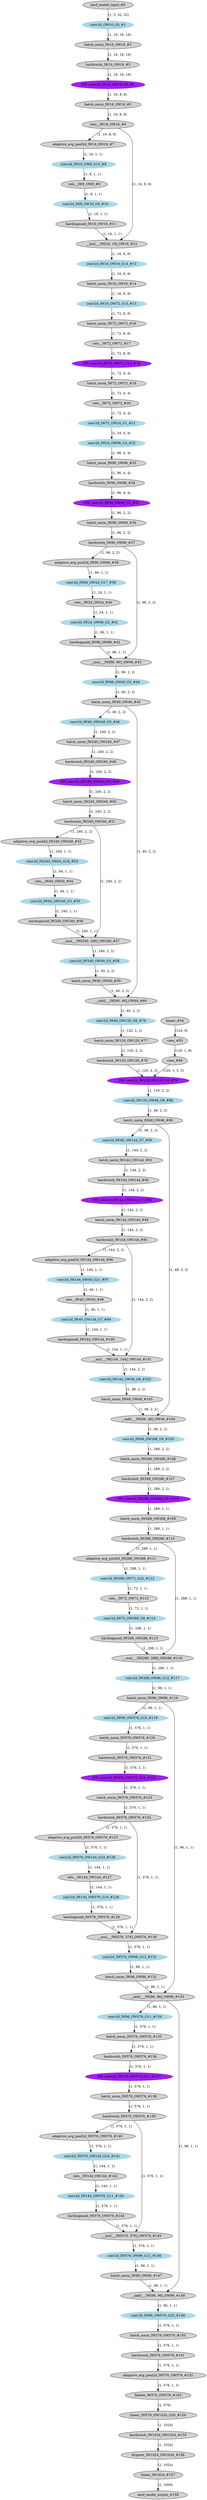 strict digraph  {
"0 /nncf_model_input_0" [id=0, label="nncf_model_input_#0", style=filled, type=nncf_model_input];
"1 MobileNetV3/Sequential[features]/Conv2dNormActivation[0]/NNCFConv2d[0]/conv2d_0" [color=lightblue, id=1, label="conv2d_OW16_G0_#1", style=filled, type=conv2d];
"2 MobileNetV3/Sequential[features]/Conv2dNormActivation[0]/NNCFBatchNorm2d[1]/batch_norm_0" [id=2, label="batch_norm_IW16_OW16_#2", style=filled, type=batch_norm];
"3 MobileNetV3/Sequential[features]/Conv2dNormActivation[0]/Hardswish[2]/hardswish_0" [id=3, label="hardswish_IW16_OW16_#3", style=filled, type=hardswish];
"4 MobileNetV3/Sequential[features]/InvertedResidual[1]/Sequential[block]/Conv2dNormActivation[0]/NNCFConv2d[0]/conv2d_0" [color=purple, id=4, label="DW_conv2d_IW16_OW16_G0_#4", style=filled, type=conv2d];
"5 MobileNetV3/Sequential[features]/InvertedResidual[1]/Sequential[block]/Conv2dNormActivation[0]/NNCFBatchNorm2d[1]/batch_norm_0" [id=5, label="batch_norm_IW16_OW16_#5", style=filled, type=batch_norm];
"6 MobileNetV3/Sequential[features]/InvertedResidual[1]/Sequential[block]/Conv2dNormActivation[0]/ReLU[2]/relu__0" [id=6, label="relu__IW16_OW16_#6", style=filled, type=relu_];
"7 MobileNetV3/Sequential[features]/InvertedResidual[1]/Sequential[block]/SqueezeExcitation[1]/adaptive_avg_pool2d_0" [id=7, label="adaptive_avg_pool2d_IW16_OW16_#7", style=filled, type=adaptive_avg_pool2d];
"8 MobileNetV3/Sequential[features]/InvertedResidual[1]/Sequential[block]/SqueezeExcitation[1]/NNCFConv2d[fc1]/conv2d_0" [color=lightblue, id=8, label="conv2d_IW16_OW8_G13_#8", style=filled, type=conv2d];
"9 MobileNetV3/Sequential[features]/InvertedResidual[1]/Sequential[block]/SqueezeExcitation[1]/ReLU[relu]/relu__0" [id=9, label="relu__IW8_OW8_#9", style=filled, type=relu_];
"10 MobileNetV3/Sequential[features]/InvertedResidual[1]/Sequential[block]/SqueezeExcitation[1]/NNCFConv2d[fc2]/conv2d_0" [color=lightblue, id=10, label="conv2d_IW8_OW16_G0_#10", style=filled, type=conv2d];
"11 MobileNetV3/Sequential[features]/InvertedResidual[1]/Sequential[block]/SqueezeExcitation[1]/hardsigmoid_0" [id=11, label="hardsigmoid_IW16_OW16_#11", style=filled, type=hardsigmoid];
"12 MobileNetV3/Sequential[features]/InvertedResidual[1]/Sequential[block]/SqueezeExcitation[1]/__mul___0" [id=12, label="__mul___IW[16, 16]_OW16_#12", style=filled, type=__mul__];
"13 MobileNetV3/Sequential[features]/InvertedResidual[1]/Sequential[block]/Conv2dNormActivation[2]/NNCFConv2d[0]/conv2d_0" [color=lightblue, id=13, label="conv2d_IW16_OW16_G14_#13", style=filled, type=conv2d];
"14 MobileNetV3/Sequential[features]/InvertedResidual[1]/Sequential[block]/Conv2dNormActivation[2]/NNCFBatchNorm2d[1]/batch_norm_0" [id=14, label="batch_norm_IW16_OW16_#14", style=filled, type=batch_norm];
"15 MobileNetV3/Sequential[features]/InvertedResidual[2]/Sequential[block]/Conv2dNormActivation[0]/NNCFConv2d[0]/conv2d_0" [color=lightblue, id=15, label="conv2d_IW16_OW72_G15_#15", style=filled, type=conv2d];
"16 MobileNetV3/Sequential[features]/InvertedResidual[2]/Sequential[block]/Conv2dNormActivation[0]/NNCFBatchNorm2d[1]/batch_norm_0" [id=16, label="batch_norm_IW72_OW72_#16", style=filled, type=batch_norm];
"17 MobileNetV3/Sequential[features]/InvertedResidual[2]/Sequential[block]/Conv2dNormActivation[0]/ReLU[2]/relu__0" [id=17, label="relu__IW72_OW72_#17", style=filled, type=relu_];
"18 MobileNetV3/Sequential[features]/InvertedResidual[2]/Sequential[block]/Conv2dNormActivation[1]/NNCFConv2d[0]/conv2d_0" [color=purple, id=18, label="DW_conv2d_IW72_OW72_G15_#18", style=filled, type=conv2d];
"19 MobileNetV3/Sequential[features]/InvertedResidual[2]/Sequential[block]/Conv2dNormActivation[1]/NNCFBatchNorm2d[1]/batch_norm_0" [id=19, label="batch_norm_IW72_OW72_#19", style=filled, type=batch_norm];
"20 MobileNetV3/Sequential[features]/InvertedResidual[2]/Sequential[block]/Conv2dNormActivation[1]/ReLU[2]/relu__0" [id=20, label="relu__IW72_OW72_#20", style=filled, type=relu_];
"21 MobileNetV3/Sequential[features]/InvertedResidual[2]/Sequential[block]/Conv2dNormActivation[2]/NNCFConv2d[0]/conv2d_0" [color=lightblue, id=21, label="conv2d_IW72_OW24_G1_#21", style=filled, type=conv2d];
"22 MobileNetV3/Sequential[features]/InvertedResidual[4]/Sequential[block]/Conv2dNormActivation[0]/NNCFConv2d[0]/conv2d_0" [color=lightblue, id=22, label="conv2d_IW24_OW96_G2_#32", style=filled, type=conv2d];
"23 MobileNetV3/Sequential[features]/InvertedResidual[4]/Sequential[block]/Conv2dNormActivation[0]/NNCFBatchNorm2d[1]/batch_norm_0" [id=23, label="batch_norm_IW96_OW96_#33", style=filled, type=batch_norm];
"24 MobileNetV3/Sequential[features]/InvertedResidual[4]/Sequential[block]/Conv2dNormActivation[0]/Hardswish[2]/hardswish_0" [id=24, label="hardswish_IW96_OW96_#34", style=filled, type=hardswish];
"25 MobileNetV3/Sequential[features]/InvertedResidual[4]/Sequential[block]/Conv2dNormActivation[1]/NNCFConv2d[0]/conv2d_0" [color=purple, id=25, label="DW_conv2d_IW96_OW96_G2_#35", style=filled, type=conv2d];
"26 MobileNetV3/Sequential[features]/InvertedResidual[4]/Sequential[block]/Conv2dNormActivation[1]/NNCFBatchNorm2d[1]/batch_norm_0" [id=26, label="batch_norm_IW96_OW96_#36", style=filled, type=batch_norm];
"27 MobileNetV3/Sequential[features]/InvertedResidual[4]/Sequential[block]/Conv2dNormActivation[1]/Hardswish[2]/hardswish_0" [id=27, label="hardswish_IW96_OW96_#37", style=filled, type=hardswish];
"28 MobileNetV3/Sequential[features]/InvertedResidual[4]/Sequential[block]/SqueezeExcitation[2]/adaptive_avg_pool2d_0" [id=28, label="adaptive_avg_pool2d_IW96_OW96_#38", style=filled, type=adaptive_avg_pool2d];
"29 MobileNetV3/Sequential[features]/InvertedResidual[4]/Sequential[block]/SqueezeExcitation[2]/NNCFConv2d[fc1]/conv2d_0" [color=lightblue, id=29, label="conv2d_IW96_OW24_G17_#39", style=filled, type=conv2d];
"30 MobileNetV3/Sequential[features]/InvertedResidual[4]/Sequential[block]/SqueezeExcitation[2]/ReLU[relu]/relu__0" [id=30, label="relu__IW24_OW24_#40", style=filled, type=relu_];
"31 MobileNetV3/Sequential[features]/InvertedResidual[4]/Sequential[block]/SqueezeExcitation[2]/NNCFConv2d[fc2]/conv2d_0" [color=lightblue, id=31, label="conv2d_IW24_OW96_G2_#41", style=filled, type=conv2d];
"32 MobileNetV3/Sequential[features]/InvertedResidual[4]/Sequential[block]/SqueezeExcitation[2]/hardsigmoid_0" [id=32, label="hardsigmoid_IW96_OW96_#42", style=filled, type=hardsigmoid];
"33 MobileNetV3/Sequential[features]/InvertedResidual[4]/Sequential[block]/SqueezeExcitation[2]/__mul___0" [id=33, label="__mul___IW[96, 96]_OW96_#43", style=filled, type=__mul__];
"34 MobileNetV3/Sequential[features]/InvertedResidual[4]/Sequential[block]/Conv2dNormActivation[3]/NNCFConv2d[0]/conv2d_0" [color=lightblue, id=34, label="conv2d_IW96_OW40_G5_#44", style=filled, type=conv2d];
"35 MobileNetV3/Sequential[features]/InvertedResidual[4]/Sequential[block]/Conv2dNormActivation[3]/NNCFBatchNorm2d[1]/batch_norm_0" [id=35, label="batch_norm_IW40_OW40_#45", style=filled, type=batch_norm];
"36 MobileNetV3/Sequential[features]/InvertedResidual[5]/Sequential[block]/Conv2dNormActivation[0]/NNCFConv2d[0]/conv2d_0" [color=lightblue, id=36, label="conv2d_IW40_OW240_G3_#46", style=filled, type=conv2d];
"37 MobileNetV3/Sequential[features]/InvertedResidual[5]/Sequential[block]/Conv2dNormActivation[0]/NNCFBatchNorm2d[1]/batch_norm_0" [id=37, label="batch_norm_IW240_OW240_#47", style=filled, type=batch_norm];
"38 MobileNetV3/Sequential[features]/InvertedResidual[5]/Sequential[block]/Conv2dNormActivation[0]/Hardswish[2]/hardswish_0" [id=38, label="hardswish_IW240_OW240_#48", style=filled, type=hardswish];
"39 MobileNetV3/Sequential[features]/InvertedResidual[5]/Sequential[block]/Conv2dNormActivation[1]/NNCFConv2d[0]/conv2d_0" [color=purple, id=39, label="DW_conv2d_IW240_OW240_G3_#49", style=filled, type=conv2d];
"40 MobileNetV3/Sequential[features]/InvertedResidual[5]/Sequential[block]/Conv2dNormActivation[1]/NNCFBatchNorm2d[1]/batch_norm_0" [id=40, label="batch_norm_IW240_OW240_#50", style=filled, type=batch_norm];
"41 MobileNetV3/Sequential[features]/InvertedResidual[5]/Sequential[block]/Conv2dNormActivation[1]/Hardswish[2]/hardswish_0" [id=41, label="hardswish_IW240_OW240_#51", style=filled, type=hardswish];
"42 MobileNetV3/Sequential[features]/InvertedResidual[5]/Sequential[block]/SqueezeExcitation[2]/adaptive_avg_pool2d_0" [id=42, label="adaptive_avg_pool2d_IW240_OW240_#52", style=filled, type=adaptive_avg_pool2d];
"43 MobileNetV3/Sequential[features]/InvertedResidual[5]/Sequential[block]/SqueezeExcitation[2]/NNCFConv2d[fc1]/conv2d_0" [color=lightblue, id=43, label="conv2d_IW240_OW64_G18_#53", style=filled, type=conv2d];
"44 MobileNetV3/Sequential[features]/InvertedResidual[5]/Sequential[block]/SqueezeExcitation[2]/ReLU[relu]/relu__0" [id=44, label="relu__IW64_OW64_#54", style=filled, type=relu_];
"45 MobileNetV3/Sequential[features]/InvertedResidual[5]/Sequential[block]/SqueezeExcitation[2]/NNCFConv2d[fc2]/conv2d_0" [color=lightblue, id=45, label="conv2d_IW64_OW240_G3_#55", style=filled, type=conv2d];
"46 MobileNetV3/Sequential[features]/InvertedResidual[5]/Sequential[block]/SqueezeExcitation[2]/hardsigmoid_0" [id=46, label="hardsigmoid_IW240_OW240_#56", style=filled, type=hardsigmoid];
"47 MobileNetV3/Sequential[features]/InvertedResidual[5]/Sequential[block]/SqueezeExcitation[2]/__mul___0" [id=47, label="__mul___IW[240, 240]_OW240_#57", style=filled, type=__mul__];
"48 MobileNetV3/Sequential[features]/InvertedResidual[5]/Sequential[block]/Conv2dNormActivation[3]/NNCFConv2d[0]/conv2d_0" [color=lightblue, id=48, label="conv2d_IW240_OW40_G5_#58", style=filled, type=conv2d];
"49 MobileNetV3/Sequential[features]/InvertedResidual[5]/Sequential[block]/Conv2dNormActivation[3]/NNCFBatchNorm2d[1]/batch_norm_0" [id=49, label="batch_norm_IW40_OW40_#59", style=filled, type=batch_norm];
"50 MobileNetV3/Sequential[features]/InvertedResidual[5]/__iadd___0" [id=50, label="__iadd___IW[40, 40]_OW40_#60", style=filled, type=__iadd__];
"51 MobileNetV3/Sequential[features]/InvertedResidual[7]/Sequential[block]/Conv2dNormActivation[0]/NNCFConv2d[0]/conv2d_0" [color=lightblue, id=51, label="conv2d_IW40_OW120_G6_#76", style=filled, type=conv2d];
"52 MobileNetV3/Sequential[features]/InvertedResidual[7]/Sequential[block]/Conv2dNormActivation[0]/NNCFBatchNorm2d[1]/batch_norm_0" [id=52, label="batch_norm_IW120_OW120_#77", style=filled, type=batch_norm];
"53 MobileNetV3/Sequential[features]/InvertedResidual[7]/Sequential[block]/Conv2dNormActivation[0]/Hardswish[2]/hardswish_0" [id=53, label="hardswish_IW120_OW120_#78", style=filled, type=hardswish];
"54 MobileNetV3/Sequential[features]/InvertedResidual[7]/Sequential[block]/Conv2dNormActivation[1]/NNCFConv2d[0]/ModuleDict[pre_ops]/UpdateWeight[3]/ElasticKernelConv2DOp[op]/linear_0" [id=54, label="linear_#54", style=filled, type=linear];
"55 MobileNetV3/Sequential[features]/InvertedResidual[7]/Sequential[block]/Conv2dNormActivation[1]/NNCFConv2d[0]/ModuleDict[pre_ops]/UpdateWeight[3]/ElasticKernelConv2DOp[op]/view_0" [id=55, label="view_#55", style=filled, type=view];
"56 MobileNetV3/Sequential[features]/InvertedResidual[7]/Sequential[block]/Conv2dNormActivation[1]/NNCFConv2d[0]/ModuleDict[pre_ops]/UpdateWeight[3]/ElasticKernelConv2DOp[op]/view_1" [id=56, label="view_#56", style=filled, type=view];
"57 MobileNetV3/Sequential[features]/InvertedResidual[7]/Sequential[block]/Conv2dNormActivation[1]/NNCFConv2d[0]/conv2d_0" [color=purple, id=57, label="DW_conv2d_IW120_OW120_G6_#79", style=filled, type=conv2d];
"58 MobileNetV3/Sequential[features]/InvertedResidual[7]/Sequential[block]/Conv2dNormActivation[3]/NNCFConv2d[0]/conv2d_0" [color=lightblue, id=58, label="conv2d_IW120_OW48_G8_#88", style=filled, type=conv2d];
"59 MobileNetV3/Sequential[features]/InvertedResidual[7]/Sequential[block]/Conv2dNormActivation[3]/NNCFBatchNorm2d[1]/batch_norm_0" [id=59, label="batch_norm_IW48_OW48_#89", style=filled, type=batch_norm];
"60 MobileNetV3/Sequential[features]/InvertedResidual[8]/Sequential[block]/Conv2dNormActivation[0]/NNCFConv2d[0]/conv2d_0" [color=lightblue, id=60, label="conv2d_IW48_OW144_G7_#90", style=filled, type=conv2d];
"61 MobileNetV3/Sequential[features]/InvertedResidual[8]/Sequential[block]/Conv2dNormActivation[0]/NNCFBatchNorm2d[1]/batch_norm_0" [id=61, label="batch_norm_IW144_OW144_#91", style=filled, type=batch_norm];
"62 MobileNetV3/Sequential[features]/InvertedResidual[8]/Sequential[block]/Conv2dNormActivation[0]/Hardswish[2]/hardswish_0" [id=62, label="hardswish_IW144_OW144_#92", style=filled, type=hardswish];
"63 MobileNetV3/Sequential[features]/InvertedResidual[8]/Sequential[block]/Conv2dNormActivation[1]/NNCFConv2d[0]/conv2d_0" [color=purple, id=63, label="DW_conv2d_IW144_OW144_G7_#93", style=filled, type=conv2d];
"64 MobileNetV3/Sequential[features]/InvertedResidual[8]/Sequential[block]/Conv2dNormActivation[1]/NNCFBatchNorm2d[1]/batch_norm_0" [id=64, label="batch_norm_IW144_OW144_#94", style=filled, type=batch_norm];
"65 MobileNetV3/Sequential[features]/InvertedResidual[8]/Sequential[block]/Conv2dNormActivation[1]/Hardswish[2]/hardswish_0" [id=65, label="hardswish_IW144_OW144_#95", style=filled, type=hardswish];
"66 MobileNetV3/Sequential[features]/InvertedResidual[8]/Sequential[block]/SqueezeExcitation[2]/adaptive_avg_pool2d_0" [id=66, label="adaptive_avg_pool2d_IW144_OW144_#96", style=filled, type=adaptive_avg_pool2d];
"67 MobileNetV3/Sequential[features]/InvertedResidual[8]/Sequential[block]/SqueezeExcitation[2]/NNCFConv2d[fc1]/conv2d_0" [color=lightblue, id=67, label="conv2d_IW144_OW40_G21_#97", style=filled, type=conv2d];
"68 MobileNetV3/Sequential[features]/InvertedResidual[8]/Sequential[block]/SqueezeExcitation[2]/ReLU[relu]/relu__0" [id=68, label="relu__IW40_OW40_#98", style=filled, type=relu_];
"69 MobileNetV3/Sequential[features]/InvertedResidual[8]/Sequential[block]/SqueezeExcitation[2]/NNCFConv2d[fc2]/conv2d_0" [color=lightblue, id=69, label="conv2d_IW40_OW144_G7_#99", style=filled, type=conv2d];
"70 MobileNetV3/Sequential[features]/InvertedResidual[8]/Sequential[block]/SqueezeExcitation[2]/hardsigmoid_0" [id=70, label="hardsigmoid_IW144_OW144_#100", style=filled, type=hardsigmoid];
"71 MobileNetV3/Sequential[features]/InvertedResidual[8]/Sequential[block]/SqueezeExcitation[2]/__mul___0" [id=71, label="__mul___IW[144, 144]_OW144_#101", style=filled, type=__mul__];
"72 MobileNetV3/Sequential[features]/InvertedResidual[8]/Sequential[block]/Conv2dNormActivation[3]/NNCFConv2d[0]/conv2d_0" [color=lightblue, id=72, label="conv2d_IW144_OW48_G8_#102", style=filled, type=conv2d];
"73 MobileNetV3/Sequential[features]/InvertedResidual[8]/Sequential[block]/Conv2dNormActivation[3]/NNCFBatchNorm2d[1]/batch_norm_0" [id=73, label="batch_norm_IW48_OW48_#103", style=filled, type=batch_norm];
"74 MobileNetV3/Sequential[features]/InvertedResidual[8]/__iadd___0" [id=74, label="__iadd___IW[48, 48]_OW48_#104", style=filled, type=__iadd__];
"75 MobileNetV3/Sequential[features]/InvertedResidual[9]/Sequential[block]/Conv2dNormActivation[0]/NNCFConv2d[0]/conv2d_0" [color=lightblue, id=75, label="conv2d_IW48_OW288_G9_#105", style=filled, type=conv2d];
"76 MobileNetV3/Sequential[features]/InvertedResidual[9]/Sequential[block]/Conv2dNormActivation[0]/NNCFBatchNorm2d[1]/batch_norm_0" [id=76, label="batch_norm_IW288_OW288_#106", style=filled, type=batch_norm];
"77 MobileNetV3/Sequential[features]/InvertedResidual[9]/Sequential[block]/Conv2dNormActivation[0]/Hardswish[2]/hardswish_0" [id=77, label="hardswish_IW288_OW288_#107", style=filled, type=hardswish];
"78 MobileNetV3/Sequential[features]/InvertedResidual[9]/Sequential[block]/Conv2dNormActivation[1]/NNCFConv2d[0]/conv2d_0" [color=purple, id=78, label="DW_conv2d_IW288_OW288_G9_#108", style=filled, type=conv2d];
"79 MobileNetV3/Sequential[features]/InvertedResidual[9]/Sequential[block]/Conv2dNormActivation[1]/NNCFBatchNorm2d[1]/batch_norm_0" [id=79, label="batch_norm_IW288_OW288_#109", style=filled, type=batch_norm];
"80 MobileNetV3/Sequential[features]/InvertedResidual[9]/Sequential[block]/Conv2dNormActivation[1]/Hardswish[2]/hardswish_0" [id=80, label="hardswish_IW288_OW288_#110", style=filled, type=hardswish];
"81 MobileNetV3/Sequential[features]/InvertedResidual[9]/Sequential[block]/SqueezeExcitation[2]/adaptive_avg_pool2d_0" [id=81, label="adaptive_avg_pool2d_IW288_OW288_#111", style=filled, type=adaptive_avg_pool2d];
"82 MobileNetV3/Sequential[features]/InvertedResidual[9]/Sequential[block]/SqueezeExcitation[2]/NNCFConv2d[fc1]/conv2d_0" [color=lightblue, id=82, label="conv2d_IW288_OW72_G22_#112", style=filled, type=conv2d];
"83 MobileNetV3/Sequential[features]/InvertedResidual[9]/Sequential[block]/SqueezeExcitation[2]/ReLU[relu]/relu__0" [id=83, label="relu__IW72_OW72_#113", style=filled, type=relu_];
"84 MobileNetV3/Sequential[features]/InvertedResidual[9]/Sequential[block]/SqueezeExcitation[2]/NNCFConv2d[fc2]/conv2d_0" [color=lightblue, id=84, label="conv2d_IW72_OW288_G9_#114", style=filled, type=conv2d];
"85 MobileNetV3/Sequential[features]/InvertedResidual[9]/Sequential[block]/SqueezeExcitation[2]/hardsigmoid_0" [id=85, label="hardsigmoid_IW288_OW288_#115", style=filled, type=hardsigmoid];
"86 MobileNetV3/Sequential[features]/InvertedResidual[9]/Sequential[block]/SqueezeExcitation[2]/__mul___0" [id=86, label="__mul___IW[288, 288]_OW288_#116", style=filled, type=__mul__];
"87 MobileNetV3/Sequential[features]/InvertedResidual[9]/Sequential[block]/Conv2dNormActivation[3]/NNCFConv2d[0]/conv2d_0" [color=lightblue, id=87, label="conv2d_IW288_OW96_G12_#117", style=filled, type=conv2d];
"88 MobileNetV3/Sequential[features]/InvertedResidual[9]/Sequential[block]/Conv2dNormActivation[3]/NNCFBatchNorm2d[1]/batch_norm_0" [id=88, label="batch_norm_IW96_OW96_#118", style=filled, type=batch_norm];
"89 MobileNetV3/Sequential[features]/InvertedResidual[10]/Sequential[block]/Conv2dNormActivation[0]/NNCFConv2d[0]/conv2d_0" [color=lightblue, id=89, label="conv2d_IW96_OW576_G10_#119", style=filled, type=conv2d];
"90 MobileNetV3/Sequential[features]/InvertedResidual[10]/Sequential[block]/Conv2dNormActivation[0]/NNCFBatchNorm2d[1]/batch_norm_0" [id=90, label="batch_norm_IW576_OW576_#120", style=filled, type=batch_norm];
"91 MobileNetV3/Sequential[features]/InvertedResidual[10]/Sequential[block]/Conv2dNormActivation[0]/Hardswish[2]/hardswish_0" [id=91, label="hardswish_IW576_OW576_#121", style=filled, type=hardswish];
"92 MobileNetV3/Sequential[features]/InvertedResidual[10]/Sequential[block]/Conv2dNormActivation[1]/NNCFConv2d[0]/conv2d_0" [color=purple, id=92, label="DW_conv2d_IW576_OW576_G10_#122", style=filled, type=conv2d];
"93 MobileNetV3/Sequential[features]/InvertedResidual[10]/Sequential[block]/Conv2dNormActivation[1]/NNCFBatchNorm2d[1]/batch_norm_0" [id=93, label="batch_norm_IW576_OW576_#123", style=filled, type=batch_norm];
"94 MobileNetV3/Sequential[features]/InvertedResidual[10]/Sequential[block]/Conv2dNormActivation[1]/Hardswish[2]/hardswish_0" [id=94, label="hardswish_IW576_OW576_#124", style=filled, type=hardswish];
"95 MobileNetV3/Sequential[features]/InvertedResidual[10]/Sequential[block]/SqueezeExcitation[2]/adaptive_avg_pool2d_0" [id=95, label="adaptive_avg_pool2d_IW576_OW576_#125", style=filled, type=adaptive_avg_pool2d];
"96 MobileNetV3/Sequential[features]/InvertedResidual[10]/Sequential[block]/SqueezeExcitation[2]/NNCFConv2d[fc1]/conv2d_0" [color=lightblue, id=96, label="conv2d_IW576_OW144_G23_#126", style=filled, type=conv2d];
"97 MobileNetV3/Sequential[features]/InvertedResidual[10]/Sequential[block]/SqueezeExcitation[2]/ReLU[relu]/relu__0" [id=97, label="relu__IW144_OW144_#127", style=filled, type=relu_];
"98 MobileNetV3/Sequential[features]/InvertedResidual[10]/Sequential[block]/SqueezeExcitation[2]/NNCFConv2d[fc2]/conv2d_0" [color=lightblue, id=98, label="conv2d_IW144_OW576_G10_#128", style=filled, type=conv2d];
"99 MobileNetV3/Sequential[features]/InvertedResidual[10]/Sequential[block]/SqueezeExcitation[2]/hardsigmoid_0" [id=99, label="hardsigmoid_IW576_OW576_#129", style=filled, type=hardsigmoid];
"100 MobileNetV3/Sequential[features]/InvertedResidual[10]/Sequential[block]/SqueezeExcitation[2]/__mul___0" [id=100, label="__mul___IW[576, 576]_OW576_#130", style=filled, type=__mul__];
"101 MobileNetV3/Sequential[features]/InvertedResidual[10]/Sequential[block]/Conv2dNormActivation[3]/NNCFConv2d[0]/conv2d_0" [color=lightblue, id=101, label="conv2d_IW576_OW96_G12_#131", style=filled, type=conv2d];
"102 MobileNetV3/Sequential[features]/InvertedResidual[10]/Sequential[block]/Conv2dNormActivation[3]/NNCFBatchNorm2d[1]/batch_norm_0" [id=102, label="batch_norm_IW96_OW96_#132", style=filled, type=batch_norm];
"103 MobileNetV3/Sequential[features]/InvertedResidual[10]/__iadd___0" [id=103, label="__iadd___IW[96, 96]_OW96_#133", style=filled, type=__iadd__];
"104 MobileNetV3/Sequential[features]/InvertedResidual[11]/Sequential[block]/Conv2dNormActivation[0]/NNCFConv2d[0]/conv2d_0" [color=lightblue, id=104, label="conv2d_IW96_OW576_G11_#134", style=filled, type=conv2d];
"105 MobileNetV3/Sequential[features]/InvertedResidual[11]/Sequential[block]/Conv2dNormActivation[0]/NNCFBatchNorm2d[1]/batch_norm_0" [id=105, label="batch_norm_IW576_OW576_#135", style=filled, type=batch_norm];
"106 MobileNetV3/Sequential[features]/InvertedResidual[11]/Sequential[block]/Conv2dNormActivation[0]/Hardswish[2]/hardswish_0" [id=106, label="hardswish_IW576_OW576_#136", style=filled, type=hardswish];
"107 MobileNetV3/Sequential[features]/InvertedResidual[11]/Sequential[block]/Conv2dNormActivation[1]/NNCFConv2d[0]/conv2d_0" [color=purple, id=107, label="DW_conv2d_IW576_OW576_G11_#137", style=filled, type=conv2d];
"108 MobileNetV3/Sequential[features]/InvertedResidual[11]/Sequential[block]/Conv2dNormActivation[1]/NNCFBatchNorm2d[1]/batch_norm_0" [id=108, label="batch_norm_IW576_OW576_#138", style=filled, type=batch_norm];
"109 MobileNetV3/Sequential[features]/InvertedResidual[11]/Sequential[block]/Conv2dNormActivation[1]/Hardswish[2]/hardswish_0" [id=109, label="hardswish_IW576_OW576_#139", style=filled, type=hardswish];
"110 MobileNetV3/Sequential[features]/InvertedResidual[11]/Sequential[block]/SqueezeExcitation[2]/adaptive_avg_pool2d_0" [id=110, label="adaptive_avg_pool2d_IW576_OW576_#140", style=filled, type=adaptive_avg_pool2d];
"111 MobileNetV3/Sequential[features]/InvertedResidual[11]/Sequential[block]/SqueezeExcitation[2]/NNCFConv2d[fc1]/conv2d_0" [color=lightblue, id=111, label="conv2d_IW576_OW144_G24_#141", style=filled, type=conv2d];
"112 MobileNetV3/Sequential[features]/InvertedResidual[11]/Sequential[block]/SqueezeExcitation[2]/ReLU[relu]/relu__0" [id=112, label="relu__IW144_OW144_#142", style=filled, type=relu_];
"113 MobileNetV3/Sequential[features]/InvertedResidual[11]/Sequential[block]/SqueezeExcitation[2]/NNCFConv2d[fc2]/conv2d_0" [color=lightblue, id=113, label="conv2d_IW144_OW576_G11_#143", style=filled, type=conv2d];
"114 MobileNetV3/Sequential[features]/InvertedResidual[11]/Sequential[block]/SqueezeExcitation[2]/hardsigmoid_0" [id=114, label="hardsigmoid_IW576_OW576_#144", style=filled, type=hardsigmoid];
"115 MobileNetV3/Sequential[features]/InvertedResidual[11]/Sequential[block]/SqueezeExcitation[2]/__mul___0" [id=115, label="__mul___IW[576, 576]_OW576_#145", style=filled, type=__mul__];
"116 MobileNetV3/Sequential[features]/InvertedResidual[11]/Sequential[block]/Conv2dNormActivation[3]/NNCFConv2d[0]/conv2d_0" [color=lightblue, id=116, label="conv2d_IW576_OW96_G12_#146", style=filled, type=conv2d];
"117 MobileNetV3/Sequential[features]/InvertedResidual[11]/Sequential[block]/Conv2dNormActivation[3]/NNCFBatchNorm2d[1]/batch_norm_0" [id=117, label="batch_norm_IW96_OW96_#147", style=filled, type=batch_norm];
"118 MobileNetV3/Sequential[features]/InvertedResidual[11]/__iadd___0" [id=118, label="__iadd___IW[96, 96]_OW96_#148", style=filled, type=__iadd__];
"119 MobileNetV3/Sequential[features]/Conv2dNormActivation[12]/NNCFConv2d[0]/conv2d_0" [color=lightblue, id=119, label="conv2d_IW96_OW576_G25_#149", style=filled, type=conv2d];
"120 MobileNetV3/Sequential[features]/Conv2dNormActivation[12]/NNCFBatchNorm2d[1]/batch_norm_0" [id=120, label="batch_norm_IW576_OW576_#150", style=filled, type=batch_norm];
"121 MobileNetV3/Sequential[features]/Conv2dNormActivation[12]/Hardswish[2]/hardswish_0" [id=121, label="hardswish_IW576_OW576_#151", style=filled, type=hardswish];
"122 MobileNetV3/AdaptiveAvgPool2d[avgpool]/adaptive_avg_pool2d_0" [id=122, label="adaptive_avg_pool2d_IW576_OW576_#152", style=filled, type=adaptive_avg_pool2d];
"123 MobileNetV3/flatten_0" [id=123, label="flatten_IW576_OW576_#153", style=filled, type=flatten];
"124 MobileNetV3/Sequential[classifier]/NNCFLinear[0]/linear_0" [id=124, label="linear_IW576_OW1024_G26_#154", style=filled, type=linear];
"125 MobileNetV3/Sequential[classifier]/Hardswish[1]/hardswish_0" [id=125, label="hardswish_IW1024_OW1024_#155", style=filled, type=hardswish];
"126 MobileNetV3/Sequential[classifier]/Dropout[2]/dropout_0" [id=126, label="dropout_IW1024_OW1024_#156", style=filled, type=dropout];
"127 MobileNetV3/Sequential[classifier]/NNCFLinear[3]/linear_0" [id=127, label="linear_IW1024_#157", style=filled, type=linear];
"128 /nncf_model_output_0" [id=128, label="nncf_model_output_#158", style=filled, type=nncf_model_output];
"0 /nncf_model_input_0" -> "1 MobileNetV3/Sequential[features]/Conv2dNormActivation[0]/NNCFConv2d[0]/conv2d_0"  [label="(1, 3, 32, 32)", style=solid];
"1 MobileNetV3/Sequential[features]/Conv2dNormActivation[0]/NNCFConv2d[0]/conv2d_0" -> "2 MobileNetV3/Sequential[features]/Conv2dNormActivation[0]/NNCFBatchNorm2d[1]/batch_norm_0"  [label="(1, 16, 16, 16)", style=solid];
"2 MobileNetV3/Sequential[features]/Conv2dNormActivation[0]/NNCFBatchNorm2d[1]/batch_norm_0" -> "3 MobileNetV3/Sequential[features]/Conv2dNormActivation[0]/Hardswish[2]/hardswish_0"  [label="(1, 16, 16, 16)", style=solid];
"3 MobileNetV3/Sequential[features]/Conv2dNormActivation[0]/Hardswish[2]/hardswish_0" -> "4 MobileNetV3/Sequential[features]/InvertedResidual[1]/Sequential[block]/Conv2dNormActivation[0]/NNCFConv2d[0]/conv2d_0"  [label="(1, 16, 16, 16)", style=solid];
"4 MobileNetV3/Sequential[features]/InvertedResidual[1]/Sequential[block]/Conv2dNormActivation[0]/NNCFConv2d[0]/conv2d_0" -> "5 MobileNetV3/Sequential[features]/InvertedResidual[1]/Sequential[block]/Conv2dNormActivation[0]/NNCFBatchNorm2d[1]/batch_norm_0"  [label="(1, 16, 8, 8)", style=solid];
"5 MobileNetV3/Sequential[features]/InvertedResidual[1]/Sequential[block]/Conv2dNormActivation[0]/NNCFBatchNorm2d[1]/batch_norm_0" -> "6 MobileNetV3/Sequential[features]/InvertedResidual[1]/Sequential[block]/Conv2dNormActivation[0]/ReLU[2]/relu__0"  [label="(1, 16, 8, 8)", style=solid];
"6 MobileNetV3/Sequential[features]/InvertedResidual[1]/Sequential[block]/Conv2dNormActivation[0]/ReLU[2]/relu__0" -> "7 MobileNetV3/Sequential[features]/InvertedResidual[1]/Sequential[block]/SqueezeExcitation[1]/adaptive_avg_pool2d_0"  [label="(1, 16, 8, 8)", style=solid];
"7 MobileNetV3/Sequential[features]/InvertedResidual[1]/Sequential[block]/SqueezeExcitation[1]/adaptive_avg_pool2d_0" -> "8 MobileNetV3/Sequential[features]/InvertedResidual[1]/Sequential[block]/SqueezeExcitation[1]/NNCFConv2d[fc1]/conv2d_0"  [label="(1, 16, 1, 1)", style=solid];
"8 MobileNetV3/Sequential[features]/InvertedResidual[1]/Sequential[block]/SqueezeExcitation[1]/NNCFConv2d[fc1]/conv2d_0" -> "9 MobileNetV3/Sequential[features]/InvertedResidual[1]/Sequential[block]/SqueezeExcitation[1]/ReLU[relu]/relu__0"  [label="(1, 8, 1, 1)", style=solid];
"6 MobileNetV3/Sequential[features]/InvertedResidual[1]/Sequential[block]/Conv2dNormActivation[0]/ReLU[2]/relu__0" -> "12 MobileNetV3/Sequential[features]/InvertedResidual[1]/Sequential[block]/SqueezeExcitation[1]/__mul___0"  [label="(1, 16, 8, 8)", style=solid];
"9 MobileNetV3/Sequential[features]/InvertedResidual[1]/Sequential[block]/SqueezeExcitation[1]/ReLU[relu]/relu__0" -> "10 MobileNetV3/Sequential[features]/InvertedResidual[1]/Sequential[block]/SqueezeExcitation[1]/NNCFConv2d[fc2]/conv2d_0"  [label="(1, 8, 1, 1)", style=solid];
"10 MobileNetV3/Sequential[features]/InvertedResidual[1]/Sequential[block]/SqueezeExcitation[1]/NNCFConv2d[fc2]/conv2d_0" -> "11 MobileNetV3/Sequential[features]/InvertedResidual[1]/Sequential[block]/SqueezeExcitation[1]/hardsigmoid_0"  [label="(1, 16, 1, 1)", style=solid];
"11 MobileNetV3/Sequential[features]/InvertedResidual[1]/Sequential[block]/SqueezeExcitation[1]/hardsigmoid_0" -> "12 MobileNetV3/Sequential[features]/InvertedResidual[1]/Sequential[block]/SqueezeExcitation[1]/__mul___0"  [label="(1, 16, 1, 1)", style=solid];
"12 MobileNetV3/Sequential[features]/InvertedResidual[1]/Sequential[block]/SqueezeExcitation[1]/__mul___0" -> "13 MobileNetV3/Sequential[features]/InvertedResidual[1]/Sequential[block]/Conv2dNormActivation[2]/NNCFConv2d[0]/conv2d_0"  [label="(1, 16, 8, 8)", style=solid];
"13 MobileNetV3/Sequential[features]/InvertedResidual[1]/Sequential[block]/Conv2dNormActivation[2]/NNCFConv2d[0]/conv2d_0" -> "14 MobileNetV3/Sequential[features]/InvertedResidual[1]/Sequential[block]/Conv2dNormActivation[2]/NNCFBatchNorm2d[1]/batch_norm_0"  [label="(1, 16, 8, 8)", style=solid];
"14 MobileNetV3/Sequential[features]/InvertedResidual[1]/Sequential[block]/Conv2dNormActivation[2]/NNCFBatchNorm2d[1]/batch_norm_0" -> "15 MobileNetV3/Sequential[features]/InvertedResidual[2]/Sequential[block]/Conv2dNormActivation[0]/NNCFConv2d[0]/conv2d_0"  [label="(1, 16, 8, 8)", style=solid];
"15 MobileNetV3/Sequential[features]/InvertedResidual[2]/Sequential[block]/Conv2dNormActivation[0]/NNCFConv2d[0]/conv2d_0" -> "16 MobileNetV3/Sequential[features]/InvertedResidual[2]/Sequential[block]/Conv2dNormActivation[0]/NNCFBatchNorm2d[1]/batch_norm_0"  [label="(1, 72, 8, 8)", style=solid];
"16 MobileNetV3/Sequential[features]/InvertedResidual[2]/Sequential[block]/Conv2dNormActivation[0]/NNCFBatchNorm2d[1]/batch_norm_0" -> "17 MobileNetV3/Sequential[features]/InvertedResidual[2]/Sequential[block]/Conv2dNormActivation[0]/ReLU[2]/relu__0"  [label="(1, 72, 8, 8)", style=solid];
"17 MobileNetV3/Sequential[features]/InvertedResidual[2]/Sequential[block]/Conv2dNormActivation[0]/ReLU[2]/relu__0" -> "18 MobileNetV3/Sequential[features]/InvertedResidual[2]/Sequential[block]/Conv2dNormActivation[1]/NNCFConv2d[0]/conv2d_0"  [label="(1, 72, 8, 8)", style=solid];
"18 MobileNetV3/Sequential[features]/InvertedResidual[2]/Sequential[block]/Conv2dNormActivation[1]/NNCFConv2d[0]/conv2d_0" -> "19 MobileNetV3/Sequential[features]/InvertedResidual[2]/Sequential[block]/Conv2dNormActivation[1]/NNCFBatchNorm2d[1]/batch_norm_0"  [label="(1, 72, 4, 4)", style=solid];
"19 MobileNetV3/Sequential[features]/InvertedResidual[2]/Sequential[block]/Conv2dNormActivation[1]/NNCFBatchNorm2d[1]/batch_norm_0" -> "20 MobileNetV3/Sequential[features]/InvertedResidual[2]/Sequential[block]/Conv2dNormActivation[1]/ReLU[2]/relu__0"  [label="(1, 72, 4, 4)", style=solid];
"20 MobileNetV3/Sequential[features]/InvertedResidual[2]/Sequential[block]/Conv2dNormActivation[1]/ReLU[2]/relu__0" -> "21 MobileNetV3/Sequential[features]/InvertedResidual[2]/Sequential[block]/Conv2dNormActivation[2]/NNCFConv2d[0]/conv2d_0"  [label="(1, 72, 4, 4)", style=solid];
"21 MobileNetV3/Sequential[features]/InvertedResidual[2]/Sequential[block]/Conv2dNormActivation[2]/NNCFConv2d[0]/conv2d_0" -> "22 MobileNetV3/Sequential[features]/InvertedResidual[4]/Sequential[block]/Conv2dNormActivation[0]/NNCFConv2d[0]/conv2d_0"  [label="(1, 24, 4, 4)", style=solid];
"22 MobileNetV3/Sequential[features]/InvertedResidual[4]/Sequential[block]/Conv2dNormActivation[0]/NNCFConv2d[0]/conv2d_0" -> "23 MobileNetV3/Sequential[features]/InvertedResidual[4]/Sequential[block]/Conv2dNormActivation[0]/NNCFBatchNorm2d[1]/batch_norm_0"  [label="(1, 96, 4, 4)", style=solid];
"23 MobileNetV3/Sequential[features]/InvertedResidual[4]/Sequential[block]/Conv2dNormActivation[0]/NNCFBatchNorm2d[1]/batch_norm_0" -> "24 MobileNetV3/Sequential[features]/InvertedResidual[4]/Sequential[block]/Conv2dNormActivation[0]/Hardswish[2]/hardswish_0"  [label="(1, 96, 4, 4)", style=solid];
"24 MobileNetV3/Sequential[features]/InvertedResidual[4]/Sequential[block]/Conv2dNormActivation[0]/Hardswish[2]/hardswish_0" -> "25 MobileNetV3/Sequential[features]/InvertedResidual[4]/Sequential[block]/Conv2dNormActivation[1]/NNCFConv2d[0]/conv2d_0"  [label="(1, 96, 4, 4)", style=solid];
"25 MobileNetV3/Sequential[features]/InvertedResidual[4]/Sequential[block]/Conv2dNormActivation[1]/NNCFConv2d[0]/conv2d_0" -> "26 MobileNetV3/Sequential[features]/InvertedResidual[4]/Sequential[block]/Conv2dNormActivation[1]/NNCFBatchNorm2d[1]/batch_norm_0"  [label="(1, 96, 2, 2)", style=solid];
"26 MobileNetV3/Sequential[features]/InvertedResidual[4]/Sequential[block]/Conv2dNormActivation[1]/NNCFBatchNorm2d[1]/batch_norm_0" -> "27 MobileNetV3/Sequential[features]/InvertedResidual[4]/Sequential[block]/Conv2dNormActivation[1]/Hardswish[2]/hardswish_0"  [label="(1, 96, 2, 2)", style=solid];
"27 MobileNetV3/Sequential[features]/InvertedResidual[4]/Sequential[block]/Conv2dNormActivation[1]/Hardswish[2]/hardswish_0" -> "28 MobileNetV3/Sequential[features]/InvertedResidual[4]/Sequential[block]/SqueezeExcitation[2]/adaptive_avg_pool2d_0"  [label="(1, 96, 2, 2)", style=solid];
"27 MobileNetV3/Sequential[features]/InvertedResidual[4]/Sequential[block]/Conv2dNormActivation[1]/Hardswish[2]/hardswish_0" -> "33 MobileNetV3/Sequential[features]/InvertedResidual[4]/Sequential[block]/SqueezeExcitation[2]/__mul___0"  [label="(1, 96, 2, 2)", style=solid];
"28 MobileNetV3/Sequential[features]/InvertedResidual[4]/Sequential[block]/SqueezeExcitation[2]/adaptive_avg_pool2d_0" -> "29 MobileNetV3/Sequential[features]/InvertedResidual[4]/Sequential[block]/SqueezeExcitation[2]/NNCFConv2d[fc1]/conv2d_0"  [label="(1, 96, 1, 1)", style=solid];
"29 MobileNetV3/Sequential[features]/InvertedResidual[4]/Sequential[block]/SqueezeExcitation[2]/NNCFConv2d[fc1]/conv2d_0" -> "30 MobileNetV3/Sequential[features]/InvertedResidual[4]/Sequential[block]/SqueezeExcitation[2]/ReLU[relu]/relu__0"  [label="(1, 24, 1, 1)", style=solid];
"30 MobileNetV3/Sequential[features]/InvertedResidual[4]/Sequential[block]/SqueezeExcitation[2]/ReLU[relu]/relu__0" -> "31 MobileNetV3/Sequential[features]/InvertedResidual[4]/Sequential[block]/SqueezeExcitation[2]/NNCFConv2d[fc2]/conv2d_0"  [label="(1, 24, 1, 1)", style=solid];
"31 MobileNetV3/Sequential[features]/InvertedResidual[4]/Sequential[block]/SqueezeExcitation[2]/NNCFConv2d[fc2]/conv2d_0" -> "32 MobileNetV3/Sequential[features]/InvertedResidual[4]/Sequential[block]/SqueezeExcitation[2]/hardsigmoid_0"  [label="(1, 96, 1, 1)", style=solid];
"32 MobileNetV3/Sequential[features]/InvertedResidual[4]/Sequential[block]/SqueezeExcitation[2]/hardsigmoid_0" -> "33 MobileNetV3/Sequential[features]/InvertedResidual[4]/Sequential[block]/SqueezeExcitation[2]/__mul___0"  [label="(1, 96, 1, 1)", style=solid];
"33 MobileNetV3/Sequential[features]/InvertedResidual[4]/Sequential[block]/SqueezeExcitation[2]/__mul___0" -> "34 MobileNetV3/Sequential[features]/InvertedResidual[4]/Sequential[block]/Conv2dNormActivation[3]/NNCFConv2d[0]/conv2d_0"  [label="(1, 96, 2, 2)", style=solid];
"34 MobileNetV3/Sequential[features]/InvertedResidual[4]/Sequential[block]/Conv2dNormActivation[3]/NNCFConv2d[0]/conv2d_0" -> "35 MobileNetV3/Sequential[features]/InvertedResidual[4]/Sequential[block]/Conv2dNormActivation[3]/NNCFBatchNorm2d[1]/batch_norm_0"  [label="(1, 40, 2, 2)", style=solid];
"35 MobileNetV3/Sequential[features]/InvertedResidual[4]/Sequential[block]/Conv2dNormActivation[3]/NNCFBatchNorm2d[1]/batch_norm_0" -> "36 MobileNetV3/Sequential[features]/InvertedResidual[5]/Sequential[block]/Conv2dNormActivation[0]/NNCFConv2d[0]/conv2d_0"  [label="(1, 40, 2, 2)", style=solid];
"35 MobileNetV3/Sequential[features]/InvertedResidual[4]/Sequential[block]/Conv2dNormActivation[3]/NNCFBatchNorm2d[1]/batch_norm_0" -> "50 MobileNetV3/Sequential[features]/InvertedResidual[5]/__iadd___0"  [label="(1, 40, 2, 2)", style=solid];
"36 MobileNetV3/Sequential[features]/InvertedResidual[5]/Sequential[block]/Conv2dNormActivation[0]/NNCFConv2d[0]/conv2d_0" -> "37 MobileNetV3/Sequential[features]/InvertedResidual[5]/Sequential[block]/Conv2dNormActivation[0]/NNCFBatchNorm2d[1]/batch_norm_0"  [label="(1, 240, 2, 2)", style=solid];
"37 MobileNetV3/Sequential[features]/InvertedResidual[5]/Sequential[block]/Conv2dNormActivation[0]/NNCFBatchNorm2d[1]/batch_norm_0" -> "38 MobileNetV3/Sequential[features]/InvertedResidual[5]/Sequential[block]/Conv2dNormActivation[0]/Hardswish[2]/hardswish_0"  [label="(1, 240, 2, 2)", style=solid];
"38 MobileNetV3/Sequential[features]/InvertedResidual[5]/Sequential[block]/Conv2dNormActivation[0]/Hardswish[2]/hardswish_0" -> "39 MobileNetV3/Sequential[features]/InvertedResidual[5]/Sequential[block]/Conv2dNormActivation[1]/NNCFConv2d[0]/conv2d_0"  [label="(1, 240, 2, 2)", style=solid];
"39 MobileNetV3/Sequential[features]/InvertedResidual[5]/Sequential[block]/Conv2dNormActivation[1]/NNCFConv2d[0]/conv2d_0" -> "40 MobileNetV3/Sequential[features]/InvertedResidual[5]/Sequential[block]/Conv2dNormActivation[1]/NNCFBatchNorm2d[1]/batch_norm_0"  [label="(1, 240, 2, 2)", style=solid];
"40 MobileNetV3/Sequential[features]/InvertedResidual[5]/Sequential[block]/Conv2dNormActivation[1]/NNCFBatchNorm2d[1]/batch_norm_0" -> "41 MobileNetV3/Sequential[features]/InvertedResidual[5]/Sequential[block]/Conv2dNormActivation[1]/Hardswish[2]/hardswish_0"  [label="(1, 240, 2, 2)", style=solid];
"41 MobileNetV3/Sequential[features]/InvertedResidual[5]/Sequential[block]/Conv2dNormActivation[1]/Hardswish[2]/hardswish_0" -> "42 MobileNetV3/Sequential[features]/InvertedResidual[5]/Sequential[block]/SqueezeExcitation[2]/adaptive_avg_pool2d_0"  [label="(1, 240, 2, 2)", style=solid];
"41 MobileNetV3/Sequential[features]/InvertedResidual[5]/Sequential[block]/Conv2dNormActivation[1]/Hardswish[2]/hardswish_0" -> "47 MobileNetV3/Sequential[features]/InvertedResidual[5]/Sequential[block]/SqueezeExcitation[2]/__mul___0"  [label="(1, 240, 2, 2)", style=solid];
"42 MobileNetV3/Sequential[features]/InvertedResidual[5]/Sequential[block]/SqueezeExcitation[2]/adaptive_avg_pool2d_0" -> "43 MobileNetV3/Sequential[features]/InvertedResidual[5]/Sequential[block]/SqueezeExcitation[2]/NNCFConv2d[fc1]/conv2d_0"  [label="(1, 240, 1, 1)", style=solid];
"43 MobileNetV3/Sequential[features]/InvertedResidual[5]/Sequential[block]/SqueezeExcitation[2]/NNCFConv2d[fc1]/conv2d_0" -> "44 MobileNetV3/Sequential[features]/InvertedResidual[5]/Sequential[block]/SqueezeExcitation[2]/ReLU[relu]/relu__0"  [label="(1, 64, 1, 1)", style=solid];
"44 MobileNetV3/Sequential[features]/InvertedResidual[5]/Sequential[block]/SqueezeExcitation[2]/ReLU[relu]/relu__0" -> "45 MobileNetV3/Sequential[features]/InvertedResidual[5]/Sequential[block]/SqueezeExcitation[2]/NNCFConv2d[fc2]/conv2d_0"  [label="(1, 64, 1, 1)", style=solid];
"45 MobileNetV3/Sequential[features]/InvertedResidual[5]/Sequential[block]/SqueezeExcitation[2]/NNCFConv2d[fc2]/conv2d_0" -> "46 MobileNetV3/Sequential[features]/InvertedResidual[5]/Sequential[block]/SqueezeExcitation[2]/hardsigmoid_0"  [label="(1, 240, 1, 1)", style=solid];
"46 MobileNetV3/Sequential[features]/InvertedResidual[5]/Sequential[block]/SqueezeExcitation[2]/hardsigmoid_0" -> "47 MobileNetV3/Sequential[features]/InvertedResidual[5]/Sequential[block]/SqueezeExcitation[2]/__mul___0"  [label="(1, 240, 1, 1)", style=solid];
"47 MobileNetV3/Sequential[features]/InvertedResidual[5]/Sequential[block]/SqueezeExcitation[2]/__mul___0" -> "48 MobileNetV3/Sequential[features]/InvertedResidual[5]/Sequential[block]/Conv2dNormActivation[3]/NNCFConv2d[0]/conv2d_0"  [label="(1, 240, 2, 2)", style=solid];
"48 MobileNetV3/Sequential[features]/InvertedResidual[5]/Sequential[block]/Conv2dNormActivation[3]/NNCFConv2d[0]/conv2d_0" -> "49 MobileNetV3/Sequential[features]/InvertedResidual[5]/Sequential[block]/Conv2dNormActivation[3]/NNCFBatchNorm2d[1]/batch_norm_0"  [label="(1, 40, 2, 2)", style=solid];
"49 MobileNetV3/Sequential[features]/InvertedResidual[5]/Sequential[block]/Conv2dNormActivation[3]/NNCFBatchNorm2d[1]/batch_norm_0" -> "50 MobileNetV3/Sequential[features]/InvertedResidual[5]/__iadd___0"  [label="(1, 40, 2, 2)", style=solid];
"50 MobileNetV3/Sequential[features]/InvertedResidual[5]/__iadd___0" -> "51 MobileNetV3/Sequential[features]/InvertedResidual[7]/Sequential[block]/Conv2dNormActivation[0]/NNCFConv2d[0]/conv2d_0"  [label="(1, 40, 2, 2)", style=solid];
"51 MobileNetV3/Sequential[features]/InvertedResidual[7]/Sequential[block]/Conv2dNormActivation[0]/NNCFConv2d[0]/conv2d_0" -> "52 MobileNetV3/Sequential[features]/InvertedResidual[7]/Sequential[block]/Conv2dNormActivation[0]/NNCFBatchNorm2d[1]/batch_norm_0"  [label="(1, 120, 2, 2)", style=solid];
"52 MobileNetV3/Sequential[features]/InvertedResidual[7]/Sequential[block]/Conv2dNormActivation[0]/NNCFBatchNorm2d[1]/batch_norm_0" -> "53 MobileNetV3/Sequential[features]/InvertedResidual[7]/Sequential[block]/Conv2dNormActivation[0]/Hardswish[2]/hardswish_0"  [label="(1, 120, 2, 2)", style=solid];
"53 MobileNetV3/Sequential[features]/InvertedResidual[7]/Sequential[block]/Conv2dNormActivation[0]/Hardswish[2]/hardswish_0" -> "57 MobileNetV3/Sequential[features]/InvertedResidual[7]/Sequential[block]/Conv2dNormActivation[1]/NNCFConv2d[0]/conv2d_0"  [label="(1, 120, 2, 2)", style=solid];
"54 MobileNetV3/Sequential[features]/InvertedResidual[7]/Sequential[block]/Conv2dNormActivation[1]/NNCFConv2d[0]/ModuleDict[pre_ops]/UpdateWeight[3]/ElasticKernelConv2DOp[op]/linear_0" -> "55 MobileNetV3/Sequential[features]/InvertedResidual[7]/Sequential[block]/Conv2dNormActivation[1]/NNCFConv2d[0]/ModuleDict[pre_ops]/UpdateWeight[3]/ElasticKernelConv2DOp[op]/view_0"  [label="(120, 9)", style=solid];
"55 MobileNetV3/Sequential[features]/InvertedResidual[7]/Sequential[block]/Conv2dNormActivation[1]/NNCFConv2d[0]/ModuleDict[pre_ops]/UpdateWeight[3]/ElasticKernelConv2DOp[op]/view_0" -> "56 MobileNetV3/Sequential[features]/InvertedResidual[7]/Sequential[block]/Conv2dNormActivation[1]/NNCFConv2d[0]/ModuleDict[pre_ops]/UpdateWeight[3]/ElasticKernelConv2DOp[op]/view_1"  [label="(120, 1, 9)", style=solid];
"56 MobileNetV3/Sequential[features]/InvertedResidual[7]/Sequential[block]/Conv2dNormActivation[1]/NNCFConv2d[0]/ModuleDict[pre_ops]/UpdateWeight[3]/ElasticKernelConv2DOp[op]/view_1" -> "57 MobileNetV3/Sequential[features]/InvertedResidual[7]/Sequential[block]/Conv2dNormActivation[1]/NNCFConv2d[0]/conv2d_0"  [label="(120, 1, 3, 3)", style=solid];
"57 MobileNetV3/Sequential[features]/InvertedResidual[7]/Sequential[block]/Conv2dNormActivation[1]/NNCFConv2d[0]/conv2d_0" -> "58 MobileNetV3/Sequential[features]/InvertedResidual[7]/Sequential[block]/Conv2dNormActivation[3]/NNCFConv2d[0]/conv2d_0"  [label="(1, 120, 2, 2)", style=solid];
"58 MobileNetV3/Sequential[features]/InvertedResidual[7]/Sequential[block]/Conv2dNormActivation[3]/NNCFConv2d[0]/conv2d_0" -> "59 MobileNetV3/Sequential[features]/InvertedResidual[7]/Sequential[block]/Conv2dNormActivation[3]/NNCFBatchNorm2d[1]/batch_norm_0"  [label="(1, 48, 2, 2)", style=solid];
"59 MobileNetV3/Sequential[features]/InvertedResidual[7]/Sequential[block]/Conv2dNormActivation[3]/NNCFBatchNorm2d[1]/batch_norm_0" -> "60 MobileNetV3/Sequential[features]/InvertedResidual[8]/Sequential[block]/Conv2dNormActivation[0]/NNCFConv2d[0]/conv2d_0"  [label="(1, 48, 2, 2)", style=solid];
"59 MobileNetV3/Sequential[features]/InvertedResidual[7]/Sequential[block]/Conv2dNormActivation[3]/NNCFBatchNorm2d[1]/batch_norm_0" -> "74 MobileNetV3/Sequential[features]/InvertedResidual[8]/__iadd___0"  [label="(1, 48, 2, 2)", style=solid];
"60 MobileNetV3/Sequential[features]/InvertedResidual[8]/Sequential[block]/Conv2dNormActivation[0]/NNCFConv2d[0]/conv2d_0" -> "61 MobileNetV3/Sequential[features]/InvertedResidual[8]/Sequential[block]/Conv2dNormActivation[0]/NNCFBatchNorm2d[1]/batch_norm_0"  [label="(1, 144, 2, 2)", style=solid];
"61 MobileNetV3/Sequential[features]/InvertedResidual[8]/Sequential[block]/Conv2dNormActivation[0]/NNCFBatchNorm2d[1]/batch_norm_0" -> "62 MobileNetV3/Sequential[features]/InvertedResidual[8]/Sequential[block]/Conv2dNormActivation[0]/Hardswish[2]/hardswish_0"  [label="(1, 144, 2, 2)", style=solid];
"62 MobileNetV3/Sequential[features]/InvertedResidual[8]/Sequential[block]/Conv2dNormActivation[0]/Hardswish[2]/hardswish_0" -> "63 MobileNetV3/Sequential[features]/InvertedResidual[8]/Sequential[block]/Conv2dNormActivation[1]/NNCFConv2d[0]/conv2d_0"  [label="(1, 144, 2, 2)", style=solid];
"63 MobileNetV3/Sequential[features]/InvertedResidual[8]/Sequential[block]/Conv2dNormActivation[1]/NNCFConv2d[0]/conv2d_0" -> "64 MobileNetV3/Sequential[features]/InvertedResidual[8]/Sequential[block]/Conv2dNormActivation[1]/NNCFBatchNorm2d[1]/batch_norm_0"  [label="(1, 144, 2, 2)", style=solid];
"64 MobileNetV3/Sequential[features]/InvertedResidual[8]/Sequential[block]/Conv2dNormActivation[1]/NNCFBatchNorm2d[1]/batch_norm_0" -> "65 MobileNetV3/Sequential[features]/InvertedResidual[8]/Sequential[block]/Conv2dNormActivation[1]/Hardswish[2]/hardswish_0"  [label="(1, 144, 2, 2)", style=solid];
"65 MobileNetV3/Sequential[features]/InvertedResidual[8]/Sequential[block]/Conv2dNormActivation[1]/Hardswish[2]/hardswish_0" -> "66 MobileNetV3/Sequential[features]/InvertedResidual[8]/Sequential[block]/SqueezeExcitation[2]/adaptive_avg_pool2d_0"  [label="(1, 144, 2, 2)", style=solid];
"65 MobileNetV3/Sequential[features]/InvertedResidual[8]/Sequential[block]/Conv2dNormActivation[1]/Hardswish[2]/hardswish_0" -> "71 MobileNetV3/Sequential[features]/InvertedResidual[8]/Sequential[block]/SqueezeExcitation[2]/__mul___0"  [label="(1, 144, 2, 2)", style=solid];
"66 MobileNetV3/Sequential[features]/InvertedResidual[8]/Sequential[block]/SqueezeExcitation[2]/adaptive_avg_pool2d_0" -> "67 MobileNetV3/Sequential[features]/InvertedResidual[8]/Sequential[block]/SqueezeExcitation[2]/NNCFConv2d[fc1]/conv2d_0"  [label="(1, 144, 1, 1)", style=solid];
"67 MobileNetV3/Sequential[features]/InvertedResidual[8]/Sequential[block]/SqueezeExcitation[2]/NNCFConv2d[fc1]/conv2d_0" -> "68 MobileNetV3/Sequential[features]/InvertedResidual[8]/Sequential[block]/SqueezeExcitation[2]/ReLU[relu]/relu__0"  [label="(1, 40, 1, 1)", style=solid];
"68 MobileNetV3/Sequential[features]/InvertedResidual[8]/Sequential[block]/SqueezeExcitation[2]/ReLU[relu]/relu__0" -> "69 MobileNetV3/Sequential[features]/InvertedResidual[8]/Sequential[block]/SqueezeExcitation[2]/NNCFConv2d[fc2]/conv2d_0"  [label="(1, 40, 1, 1)", style=solid];
"69 MobileNetV3/Sequential[features]/InvertedResidual[8]/Sequential[block]/SqueezeExcitation[2]/NNCFConv2d[fc2]/conv2d_0" -> "70 MobileNetV3/Sequential[features]/InvertedResidual[8]/Sequential[block]/SqueezeExcitation[2]/hardsigmoid_0"  [label="(1, 144, 1, 1)", style=solid];
"70 MobileNetV3/Sequential[features]/InvertedResidual[8]/Sequential[block]/SqueezeExcitation[2]/hardsigmoid_0" -> "71 MobileNetV3/Sequential[features]/InvertedResidual[8]/Sequential[block]/SqueezeExcitation[2]/__mul___0"  [label="(1, 144, 1, 1)", style=solid];
"71 MobileNetV3/Sequential[features]/InvertedResidual[8]/Sequential[block]/SqueezeExcitation[2]/__mul___0" -> "72 MobileNetV3/Sequential[features]/InvertedResidual[8]/Sequential[block]/Conv2dNormActivation[3]/NNCFConv2d[0]/conv2d_0"  [label="(1, 144, 2, 2)", style=solid];
"72 MobileNetV3/Sequential[features]/InvertedResidual[8]/Sequential[block]/Conv2dNormActivation[3]/NNCFConv2d[0]/conv2d_0" -> "73 MobileNetV3/Sequential[features]/InvertedResidual[8]/Sequential[block]/Conv2dNormActivation[3]/NNCFBatchNorm2d[1]/batch_norm_0"  [label="(1, 48, 2, 2)", style=solid];
"73 MobileNetV3/Sequential[features]/InvertedResidual[8]/Sequential[block]/Conv2dNormActivation[3]/NNCFBatchNorm2d[1]/batch_norm_0" -> "74 MobileNetV3/Sequential[features]/InvertedResidual[8]/__iadd___0"  [label="(1, 48, 2, 2)", style=solid];
"74 MobileNetV3/Sequential[features]/InvertedResidual[8]/__iadd___0" -> "75 MobileNetV3/Sequential[features]/InvertedResidual[9]/Sequential[block]/Conv2dNormActivation[0]/NNCFConv2d[0]/conv2d_0"  [label="(1, 48, 2, 2)", style=solid];
"75 MobileNetV3/Sequential[features]/InvertedResidual[9]/Sequential[block]/Conv2dNormActivation[0]/NNCFConv2d[0]/conv2d_0" -> "76 MobileNetV3/Sequential[features]/InvertedResidual[9]/Sequential[block]/Conv2dNormActivation[0]/NNCFBatchNorm2d[1]/batch_norm_0"  [label="(1, 288, 2, 2)", style=solid];
"76 MobileNetV3/Sequential[features]/InvertedResidual[9]/Sequential[block]/Conv2dNormActivation[0]/NNCFBatchNorm2d[1]/batch_norm_0" -> "77 MobileNetV3/Sequential[features]/InvertedResidual[9]/Sequential[block]/Conv2dNormActivation[0]/Hardswish[2]/hardswish_0"  [label="(1, 288, 2, 2)", style=solid];
"77 MobileNetV3/Sequential[features]/InvertedResidual[9]/Sequential[block]/Conv2dNormActivation[0]/Hardswish[2]/hardswish_0" -> "78 MobileNetV3/Sequential[features]/InvertedResidual[9]/Sequential[block]/Conv2dNormActivation[1]/NNCFConv2d[0]/conv2d_0"  [label="(1, 288, 2, 2)", style=solid];
"78 MobileNetV3/Sequential[features]/InvertedResidual[9]/Sequential[block]/Conv2dNormActivation[1]/NNCFConv2d[0]/conv2d_0" -> "79 MobileNetV3/Sequential[features]/InvertedResidual[9]/Sequential[block]/Conv2dNormActivation[1]/NNCFBatchNorm2d[1]/batch_norm_0"  [label="(1, 288, 1, 1)", style=solid];
"79 MobileNetV3/Sequential[features]/InvertedResidual[9]/Sequential[block]/Conv2dNormActivation[1]/NNCFBatchNorm2d[1]/batch_norm_0" -> "80 MobileNetV3/Sequential[features]/InvertedResidual[9]/Sequential[block]/Conv2dNormActivation[1]/Hardswish[2]/hardswish_0"  [label="(1, 288, 1, 1)", style=solid];
"80 MobileNetV3/Sequential[features]/InvertedResidual[9]/Sequential[block]/Conv2dNormActivation[1]/Hardswish[2]/hardswish_0" -> "81 MobileNetV3/Sequential[features]/InvertedResidual[9]/Sequential[block]/SqueezeExcitation[2]/adaptive_avg_pool2d_0"  [label="(1, 288, 1, 1)", style=solid];
"80 MobileNetV3/Sequential[features]/InvertedResidual[9]/Sequential[block]/Conv2dNormActivation[1]/Hardswish[2]/hardswish_0" -> "86 MobileNetV3/Sequential[features]/InvertedResidual[9]/Sequential[block]/SqueezeExcitation[2]/__mul___0"  [label="(1, 288, 1, 1)", style=solid];
"81 MobileNetV3/Sequential[features]/InvertedResidual[9]/Sequential[block]/SqueezeExcitation[2]/adaptive_avg_pool2d_0" -> "82 MobileNetV3/Sequential[features]/InvertedResidual[9]/Sequential[block]/SqueezeExcitation[2]/NNCFConv2d[fc1]/conv2d_0"  [label="(1, 288, 1, 1)", style=solid];
"82 MobileNetV3/Sequential[features]/InvertedResidual[9]/Sequential[block]/SqueezeExcitation[2]/NNCFConv2d[fc1]/conv2d_0" -> "83 MobileNetV3/Sequential[features]/InvertedResidual[9]/Sequential[block]/SqueezeExcitation[2]/ReLU[relu]/relu__0"  [label="(1, 72, 1, 1)", style=solid];
"83 MobileNetV3/Sequential[features]/InvertedResidual[9]/Sequential[block]/SqueezeExcitation[2]/ReLU[relu]/relu__0" -> "84 MobileNetV3/Sequential[features]/InvertedResidual[9]/Sequential[block]/SqueezeExcitation[2]/NNCFConv2d[fc2]/conv2d_0"  [label="(1, 72, 1, 1)", style=solid];
"84 MobileNetV3/Sequential[features]/InvertedResidual[9]/Sequential[block]/SqueezeExcitation[2]/NNCFConv2d[fc2]/conv2d_0" -> "85 MobileNetV3/Sequential[features]/InvertedResidual[9]/Sequential[block]/SqueezeExcitation[2]/hardsigmoid_0"  [label="(1, 288, 1, 1)", style=solid];
"85 MobileNetV3/Sequential[features]/InvertedResidual[9]/Sequential[block]/SqueezeExcitation[2]/hardsigmoid_0" -> "86 MobileNetV3/Sequential[features]/InvertedResidual[9]/Sequential[block]/SqueezeExcitation[2]/__mul___0"  [label="(1, 288, 1, 1)", style=solid];
"86 MobileNetV3/Sequential[features]/InvertedResidual[9]/Sequential[block]/SqueezeExcitation[2]/__mul___0" -> "87 MobileNetV3/Sequential[features]/InvertedResidual[9]/Sequential[block]/Conv2dNormActivation[3]/NNCFConv2d[0]/conv2d_0"  [label="(1, 288, 1, 1)", style=solid];
"87 MobileNetV3/Sequential[features]/InvertedResidual[9]/Sequential[block]/Conv2dNormActivation[3]/NNCFConv2d[0]/conv2d_0" -> "88 MobileNetV3/Sequential[features]/InvertedResidual[9]/Sequential[block]/Conv2dNormActivation[3]/NNCFBatchNorm2d[1]/batch_norm_0"  [label="(1, 96, 1, 1)", style=solid];
"88 MobileNetV3/Sequential[features]/InvertedResidual[9]/Sequential[block]/Conv2dNormActivation[3]/NNCFBatchNorm2d[1]/batch_norm_0" -> "89 MobileNetV3/Sequential[features]/InvertedResidual[10]/Sequential[block]/Conv2dNormActivation[0]/NNCFConv2d[0]/conv2d_0"  [label="(1, 96, 1, 1)", style=solid];
"89 MobileNetV3/Sequential[features]/InvertedResidual[10]/Sequential[block]/Conv2dNormActivation[0]/NNCFConv2d[0]/conv2d_0" -> "90 MobileNetV3/Sequential[features]/InvertedResidual[10]/Sequential[block]/Conv2dNormActivation[0]/NNCFBatchNorm2d[1]/batch_norm_0"  [label="(1, 576, 1, 1)", style=solid];
"90 MobileNetV3/Sequential[features]/InvertedResidual[10]/Sequential[block]/Conv2dNormActivation[0]/NNCFBatchNorm2d[1]/batch_norm_0" -> "91 MobileNetV3/Sequential[features]/InvertedResidual[10]/Sequential[block]/Conv2dNormActivation[0]/Hardswish[2]/hardswish_0"  [label="(1, 576, 1, 1)", style=solid];
"91 MobileNetV3/Sequential[features]/InvertedResidual[10]/Sequential[block]/Conv2dNormActivation[0]/Hardswish[2]/hardswish_0" -> "92 MobileNetV3/Sequential[features]/InvertedResidual[10]/Sequential[block]/Conv2dNormActivation[1]/NNCFConv2d[0]/conv2d_0"  [label="(1, 576, 1, 1)", style=solid];
"92 MobileNetV3/Sequential[features]/InvertedResidual[10]/Sequential[block]/Conv2dNormActivation[1]/NNCFConv2d[0]/conv2d_0" -> "93 MobileNetV3/Sequential[features]/InvertedResidual[10]/Sequential[block]/Conv2dNormActivation[1]/NNCFBatchNorm2d[1]/batch_norm_0"  [label="(1, 576, 1, 1)", style=solid];
"93 MobileNetV3/Sequential[features]/InvertedResidual[10]/Sequential[block]/Conv2dNormActivation[1]/NNCFBatchNorm2d[1]/batch_norm_0" -> "94 MobileNetV3/Sequential[features]/InvertedResidual[10]/Sequential[block]/Conv2dNormActivation[1]/Hardswish[2]/hardswish_0"  [label="(1, 576, 1, 1)", style=solid];
"94 MobileNetV3/Sequential[features]/InvertedResidual[10]/Sequential[block]/Conv2dNormActivation[1]/Hardswish[2]/hardswish_0" -> "95 MobileNetV3/Sequential[features]/InvertedResidual[10]/Sequential[block]/SqueezeExcitation[2]/adaptive_avg_pool2d_0"  [label="(1, 576, 1, 1)", style=solid];
"95 MobileNetV3/Sequential[features]/InvertedResidual[10]/Sequential[block]/SqueezeExcitation[2]/adaptive_avg_pool2d_0" -> "96 MobileNetV3/Sequential[features]/InvertedResidual[10]/Sequential[block]/SqueezeExcitation[2]/NNCFConv2d[fc1]/conv2d_0"  [label="(1, 576, 1, 1)", style=solid];
"96 MobileNetV3/Sequential[features]/InvertedResidual[10]/Sequential[block]/SqueezeExcitation[2]/NNCFConv2d[fc1]/conv2d_0" -> "97 MobileNetV3/Sequential[features]/InvertedResidual[10]/Sequential[block]/SqueezeExcitation[2]/ReLU[relu]/relu__0"  [label="(1, 144, 1, 1)", style=solid];
"97 MobileNetV3/Sequential[features]/InvertedResidual[10]/Sequential[block]/SqueezeExcitation[2]/ReLU[relu]/relu__0" -> "98 MobileNetV3/Sequential[features]/InvertedResidual[10]/Sequential[block]/SqueezeExcitation[2]/NNCFConv2d[fc2]/conv2d_0"  [label="(1, 144, 1, 1)", style=solid];
"98 MobileNetV3/Sequential[features]/InvertedResidual[10]/Sequential[block]/SqueezeExcitation[2]/NNCFConv2d[fc2]/conv2d_0" -> "99 MobileNetV3/Sequential[features]/InvertedResidual[10]/Sequential[block]/SqueezeExcitation[2]/hardsigmoid_0"  [label="(1, 576, 1, 1)", style=solid];
"88 MobileNetV3/Sequential[features]/InvertedResidual[9]/Sequential[block]/Conv2dNormActivation[3]/NNCFBatchNorm2d[1]/batch_norm_0" -> "103 MobileNetV3/Sequential[features]/InvertedResidual[10]/__iadd___0"  [label="(1, 96, 1, 1)", style=solid];
"94 MobileNetV3/Sequential[features]/InvertedResidual[10]/Sequential[block]/Conv2dNormActivation[1]/Hardswish[2]/hardswish_0" -> "100 MobileNetV3/Sequential[features]/InvertedResidual[10]/Sequential[block]/SqueezeExcitation[2]/__mul___0"  [label="(1, 576, 1, 1)", style=solid];
"99 MobileNetV3/Sequential[features]/InvertedResidual[10]/Sequential[block]/SqueezeExcitation[2]/hardsigmoid_0" -> "100 MobileNetV3/Sequential[features]/InvertedResidual[10]/Sequential[block]/SqueezeExcitation[2]/__mul___0"  [label="(1, 576, 1, 1)", style=solid];
"100 MobileNetV3/Sequential[features]/InvertedResidual[10]/Sequential[block]/SqueezeExcitation[2]/__mul___0" -> "101 MobileNetV3/Sequential[features]/InvertedResidual[10]/Sequential[block]/Conv2dNormActivation[3]/NNCFConv2d[0]/conv2d_0"  [label="(1, 576, 1, 1)", style=solid];
"101 MobileNetV3/Sequential[features]/InvertedResidual[10]/Sequential[block]/Conv2dNormActivation[3]/NNCFConv2d[0]/conv2d_0" -> "102 MobileNetV3/Sequential[features]/InvertedResidual[10]/Sequential[block]/Conv2dNormActivation[3]/NNCFBatchNorm2d[1]/batch_norm_0"  [label="(1, 96, 1, 1)", style=solid];
"102 MobileNetV3/Sequential[features]/InvertedResidual[10]/Sequential[block]/Conv2dNormActivation[3]/NNCFBatchNorm2d[1]/batch_norm_0" -> "103 MobileNetV3/Sequential[features]/InvertedResidual[10]/__iadd___0"  [label="(1, 96, 1, 1)", style=solid];
"103 MobileNetV3/Sequential[features]/InvertedResidual[10]/__iadd___0" -> "104 MobileNetV3/Sequential[features]/InvertedResidual[11]/Sequential[block]/Conv2dNormActivation[0]/NNCFConv2d[0]/conv2d_0"  [label="(1, 96, 1, 1)", style=solid];
"103 MobileNetV3/Sequential[features]/InvertedResidual[10]/__iadd___0" -> "118 MobileNetV3/Sequential[features]/InvertedResidual[11]/__iadd___0"  [label="(1, 96, 1, 1)", style=solid];
"104 MobileNetV3/Sequential[features]/InvertedResidual[11]/Sequential[block]/Conv2dNormActivation[0]/NNCFConv2d[0]/conv2d_0" -> "105 MobileNetV3/Sequential[features]/InvertedResidual[11]/Sequential[block]/Conv2dNormActivation[0]/NNCFBatchNorm2d[1]/batch_norm_0"  [label="(1, 576, 1, 1)", style=solid];
"105 MobileNetV3/Sequential[features]/InvertedResidual[11]/Sequential[block]/Conv2dNormActivation[0]/NNCFBatchNorm2d[1]/batch_norm_0" -> "106 MobileNetV3/Sequential[features]/InvertedResidual[11]/Sequential[block]/Conv2dNormActivation[0]/Hardswish[2]/hardswish_0"  [label="(1, 576, 1, 1)", style=solid];
"106 MobileNetV3/Sequential[features]/InvertedResidual[11]/Sequential[block]/Conv2dNormActivation[0]/Hardswish[2]/hardswish_0" -> "107 MobileNetV3/Sequential[features]/InvertedResidual[11]/Sequential[block]/Conv2dNormActivation[1]/NNCFConv2d[0]/conv2d_0"  [label="(1, 576, 1, 1)", style=solid];
"107 MobileNetV3/Sequential[features]/InvertedResidual[11]/Sequential[block]/Conv2dNormActivation[1]/NNCFConv2d[0]/conv2d_0" -> "108 MobileNetV3/Sequential[features]/InvertedResidual[11]/Sequential[block]/Conv2dNormActivation[1]/NNCFBatchNorm2d[1]/batch_norm_0"  [label="(1, 576, 1, 1)", style=solid];
"108 MobileNetV3/Sequential[features]/InvertedResidual[11]/Sequential[block]/Conv2dNormActivation[1]/NNCFBatchNorm2d[1]/batch_norm_0" -> "109 MobileNetV3/Sequential[features]/InvertedResidual[11]/Sequential[block]/Conv2dNormActivation[1]/Hardswish[2]/hardswish_0"  [label="(1, 576, 1, 1)", style=solid];
"109 MobileNetV3/Sequential[features]/InvertedResidual[11]/Sequential[block]/Conv2dNormActivation[1]/Hardswish[2]/hardswish_0" -> "110 MobileNetV3/Sequential[features]/InvertedResidual[11]/Sequential[block]/SqueezeExcitation[2]/adaptive_avg_pool2d_0"  [label="(1, 576, 1, 1)", style=solid];
"109 MobileNetV3/Sequential[features]/InvertedResidual[11]/Sequential[block]/Conv2dNormActivation[1]/Hardswish[2]/hardswish_0" -> "115 MobileNetV3/Sequential[features]/InvertedResidual[11]/Sequential[block]/SqueezeExcitation[2]/__mul___0"  [label="(1, 576, 1, 1)", style=solid];
"110 MobileNetV3/Sequential[features]/InvertedResidual[11]/Sequential[block]/SqueezeExcitation[2]/adaptive_avg_pool2d_0" -> "111 MobileNetV3/Sequential[features]/InvertedResidual[11]/Sequential[block]/SqueezeExcitation[2]/NNCFConv2d[fc1]/conv2d_0"  [label="(1, 576, 1, 1)", style=solid];
"111 MobileNetV3/Sequential[features]/InvertedResidual[11]/Sequential[block]/SqueezeExcitation[2]/NNCFConv2d[fc1]/conv2d_0" -> "112 MobileNetV3/Sequential[features]/InvertedResidual[11]/Sequential[block]/SqueezeExcitation[2]/ReLU[relu]/relu__0"  [label="(1, 144, 1, 1)", style=solid];
"112 MobileNetV3/Sequential[features]/InvertedResidual[11]/Sequential[block]/SqueezeExcitation[2]/ReLU[relu]/relu__0" -> "113 MobileNetV3/Sequential[features]/InvertedResidual[11]/Sequential[block]/SqueezeExcitation[2]/NNCFConv2d[fc2]/conv2d_0"  [label="(1, 144, 1, 1)", style=solid];
"113 MobileNetV3/Sequential[features]/InvertedResidual[11]/Sequential[block]/SqueezeExcitation[2]/NNCFConv2d[fc2]/conv2d_0" -> "114 MobileNetV3/Sequential[features]/InvertedResidual[11]/Sequential[block]/SqueezeExcitation[2]/hardsigmoid_0"  [label="(1, 576, 1, 1)", style=solid];
"114 MobileNetV3/Sequential[features]/InvertedResidual[11]/Sequential[block]/SqueezeExcitation[2]/hardsigmoid_0" -> "115 MobileNetV3/Sequential[features]/InvertedResidual[11]/Sequential[block]/SqueezeExcitation[2]/__mul___0"  [label="(1, 576, 1, 1)", style=solid];
"115 MobileNetV3/Sequential[features]/InvertedResidual[11]/Sequential[block]/SqueezeExcitation[2]/__mul___0" -> "116 MobileNetV3/Sequential[features]/InvertedResidual[11]/Sequential[block]/Conv2dNormActivation[3]/NNCFConv2d[0]/conv2d_0"  [label="(1, 576, 1, 1)", style=solid];
"116 MobileNetV3/Sequential[features]/InvertedResidual[11]/Sequential[block]/Conv2dNormActivation[3]/NNCFConv2d[0]/conv2d_0" -> "117 MobileNetV3/Sequential[features]/InvertedResidual[11]/Sequential[block]/Conv2dNormActivation[3]/NNCFBatchNorm2d[1]/batch_norm_0"  [label="(1, 96, 1, 1)", style=solid];
"117 MobileNetV3/Sequential[features]/InvertedResidual[11]/Sequential[block]/Conv2dNormActivation[3]/NNCFBatchNorm2d[1]/batch_norm_0" -> "118 MobileNetV3/Sequential[features]/InvertedResidual[11]/__iadd___0"  [label="(1, 96, 1, 1)", style=solid];
"118 MobileNetV3/Sequential[features]/InvertedResidual[11]/__iadd___0" -> "119 MobileNetV3/Sequential[features]/Conv2dNormActivation[12]/NNCFConv2d[0]/conv2d_0"  [label="(1, 96, 1, 1)", style=solid];
"119 MobileNetV3/Sequential[features]/Conv2dNormActivation[12]/NNCFConv2d[0]/conv2d_0" -> "120 MobileNetV3/Sequential[features]/Conv2dNormActivation[12]/NNCFBatchNorm2d[1]/batch_norm_0"  [label="(1, 576, 1, 1)", style=solid];
"120 MobileNetV3/Sequential[features]/Conv2dNormActivation[12]/NNCFBatchNorm2d[1]/batch_norm_0" -> "121 MobileNetV3/Sequential[features]/Conv2dNormActivation[12]/Hardswish[2]/hardswish_0"  [label="(1, 576, 1, 1)", style=solid];
"121 MobileNetV3/Sequential[features]/Conv2dNormActivation[12]/Hardswish[2]/hardswish_0" -> "122 MobileNetV3/AdaptiveAvgPool2d[avgpool]/adaptive_avg_pool2d_0"  [label="(1, 576, 1, 1)", style=solid];
"122 MobileNetV3/AdaptiveAvgPool2d[avgpool]/adaptive_avg_pool2d_0" -> "123 MobileNetV3/flatten_0"  [label="(1, 576, 1, 1)", style=solid];
"123 MobileNetV3/flatten_0" -> "124 MobileNetV3/Sequential[classifier]/NNCFLinear[0]/linear_0"  [label="(1, 576)", style=solid];
"124 MobileNetV3/Sequential[classifier]/NNCFLinear[0]/linear_0" -> "125 MobileNetV3/Sequential[classifier]/Hardswish[1]/hardswish_0"  [label="(1, 1024)", style=solid];
"125 MobileNetV3/Sequential[classifier]/Hardswish[1]/hardswish_0" -> "126 MobileNetV3/Sequential[classifier]/Dropout[2]/dropout_0"  [label="(1, 1024)", style=solid];
"126 MobileNetV3/Sequential[classifier]/Dropout[2]/dropout_0" -> "127 MobileNetV3/Sequential[classifier]/NNCFLinear[3]/linear_0"  [label="(1, 1024)", style=solid];
"127 MobileNetV3/Sequential[classifier]/NNCFLinear[3]/linear_0" -> "128 /nncf_model_output_0"  [label="(1, 1000)", style=solid];
}
